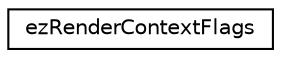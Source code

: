 digraph "Graphical Class Hierarchy"
{
 // LATEX_PDF_SIZE
  edge [fontname="Helvetica",fontsize="10",labelfontname="Helvetica",labelfontsize="10"];
  node [fontname="Helvetica",fontsize="10",shape=record];
  rankdir="LR";
  Node0 [label="ezRenderContextFlags",height=0.2,width=0.4,color="black", fillcolor="white", style="filled",URL="$d2/db1/structez_render_context_flags.htm",tooltip=" "];
}
